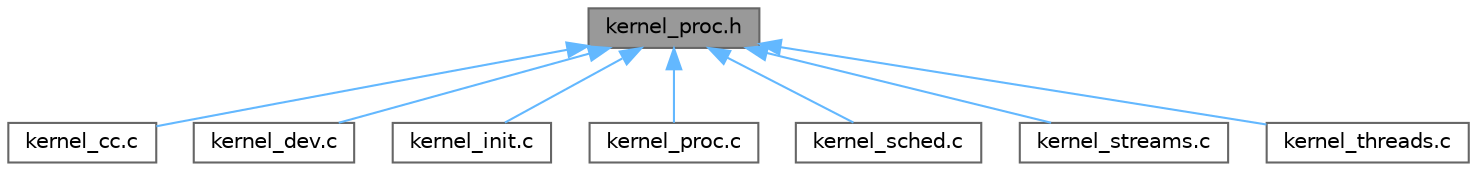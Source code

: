 digraph "kernel_proc.h"
{
 // LATEX_PDF_SIZE
  bgcolor="transparent";
  edge [fontname=Helvetica,fontsize=10,labelfontname=Helvetica,labelfontsize=10];
  node [fontname=Helvetica,fontsize=10,shape=box,height=0.2,width=0.4];
  Node1 [label="kernel_proc.h",height=0.2,width=0.4,color="gray40", fillcolor="grey60", style="filled", fontcolor="black",tooltip="The process table and process management."];
  Node1 -> Node2 [dir="back",color="steelblue1",style="solid"];
  Node2 [label="kernel_cc.c",height=0.2,width=0.4,color="grey40", fillcolor="white", style="filled",URL="$kernel__cc_8c.html",tooltip="The implementation for concurrency control ."];
  Node1 -> Node3 [dir="back",color="steelblue1",style="solid"];
  Node3 [label="kernel_dev.c",height=0.2,width=0.4,color="grey40", fillcolor="white", style="filled",URL="$kernel__dev_8c_source.html",tooltip=" "];
  Node1 -> Node4 [dir="back",color="steelblue1",style="solid"];
  Node4 [label="kernel_init.c",height=0.2,width=0.4,color="grey40", fillcolor="white", style="filled",URL="$kernel__init_8c_source.html",tooltip=" "];
  Node1 -> Node5 [dir="back",color="steelblue1",style="solid"];
  Node5 [label="kernel_proc.c",height=0.2,width=0.4,color="grey40", fillcolor="white", style="filled",URL="$kernel__proc_8c_source.html",tooltip=" "];
  Node1 -> Node6 [dir="back",color="steelblue1",style="solid"];
  Node6 [label="kernel_sched.c",height=0.2,width=0.4,color="grey40", fillcolor="white", style="filled",URL="$kernel__sched_8c_source.html",tooltip=" "];
  Node1 -> Node7 [dir="back",color="steelblue1",style="solid"];
  Node7 [label="kernel_streams.c",height=0.2,width=0.4,color="grey40", fillcolor="white", style="filled",URL="$kernel__streams_8c_source.html",tooltip=" "];
  Node1 -> Node8 [dir="back",color="steelblue1",style="solid"];
  Node8 [label="kernel_threads.c",height=0.2,width=0.4,color="grey40", fillcolor="white", style="filled",URL="$kernel__threads_8c_source.html",tooltip=" "];
}
